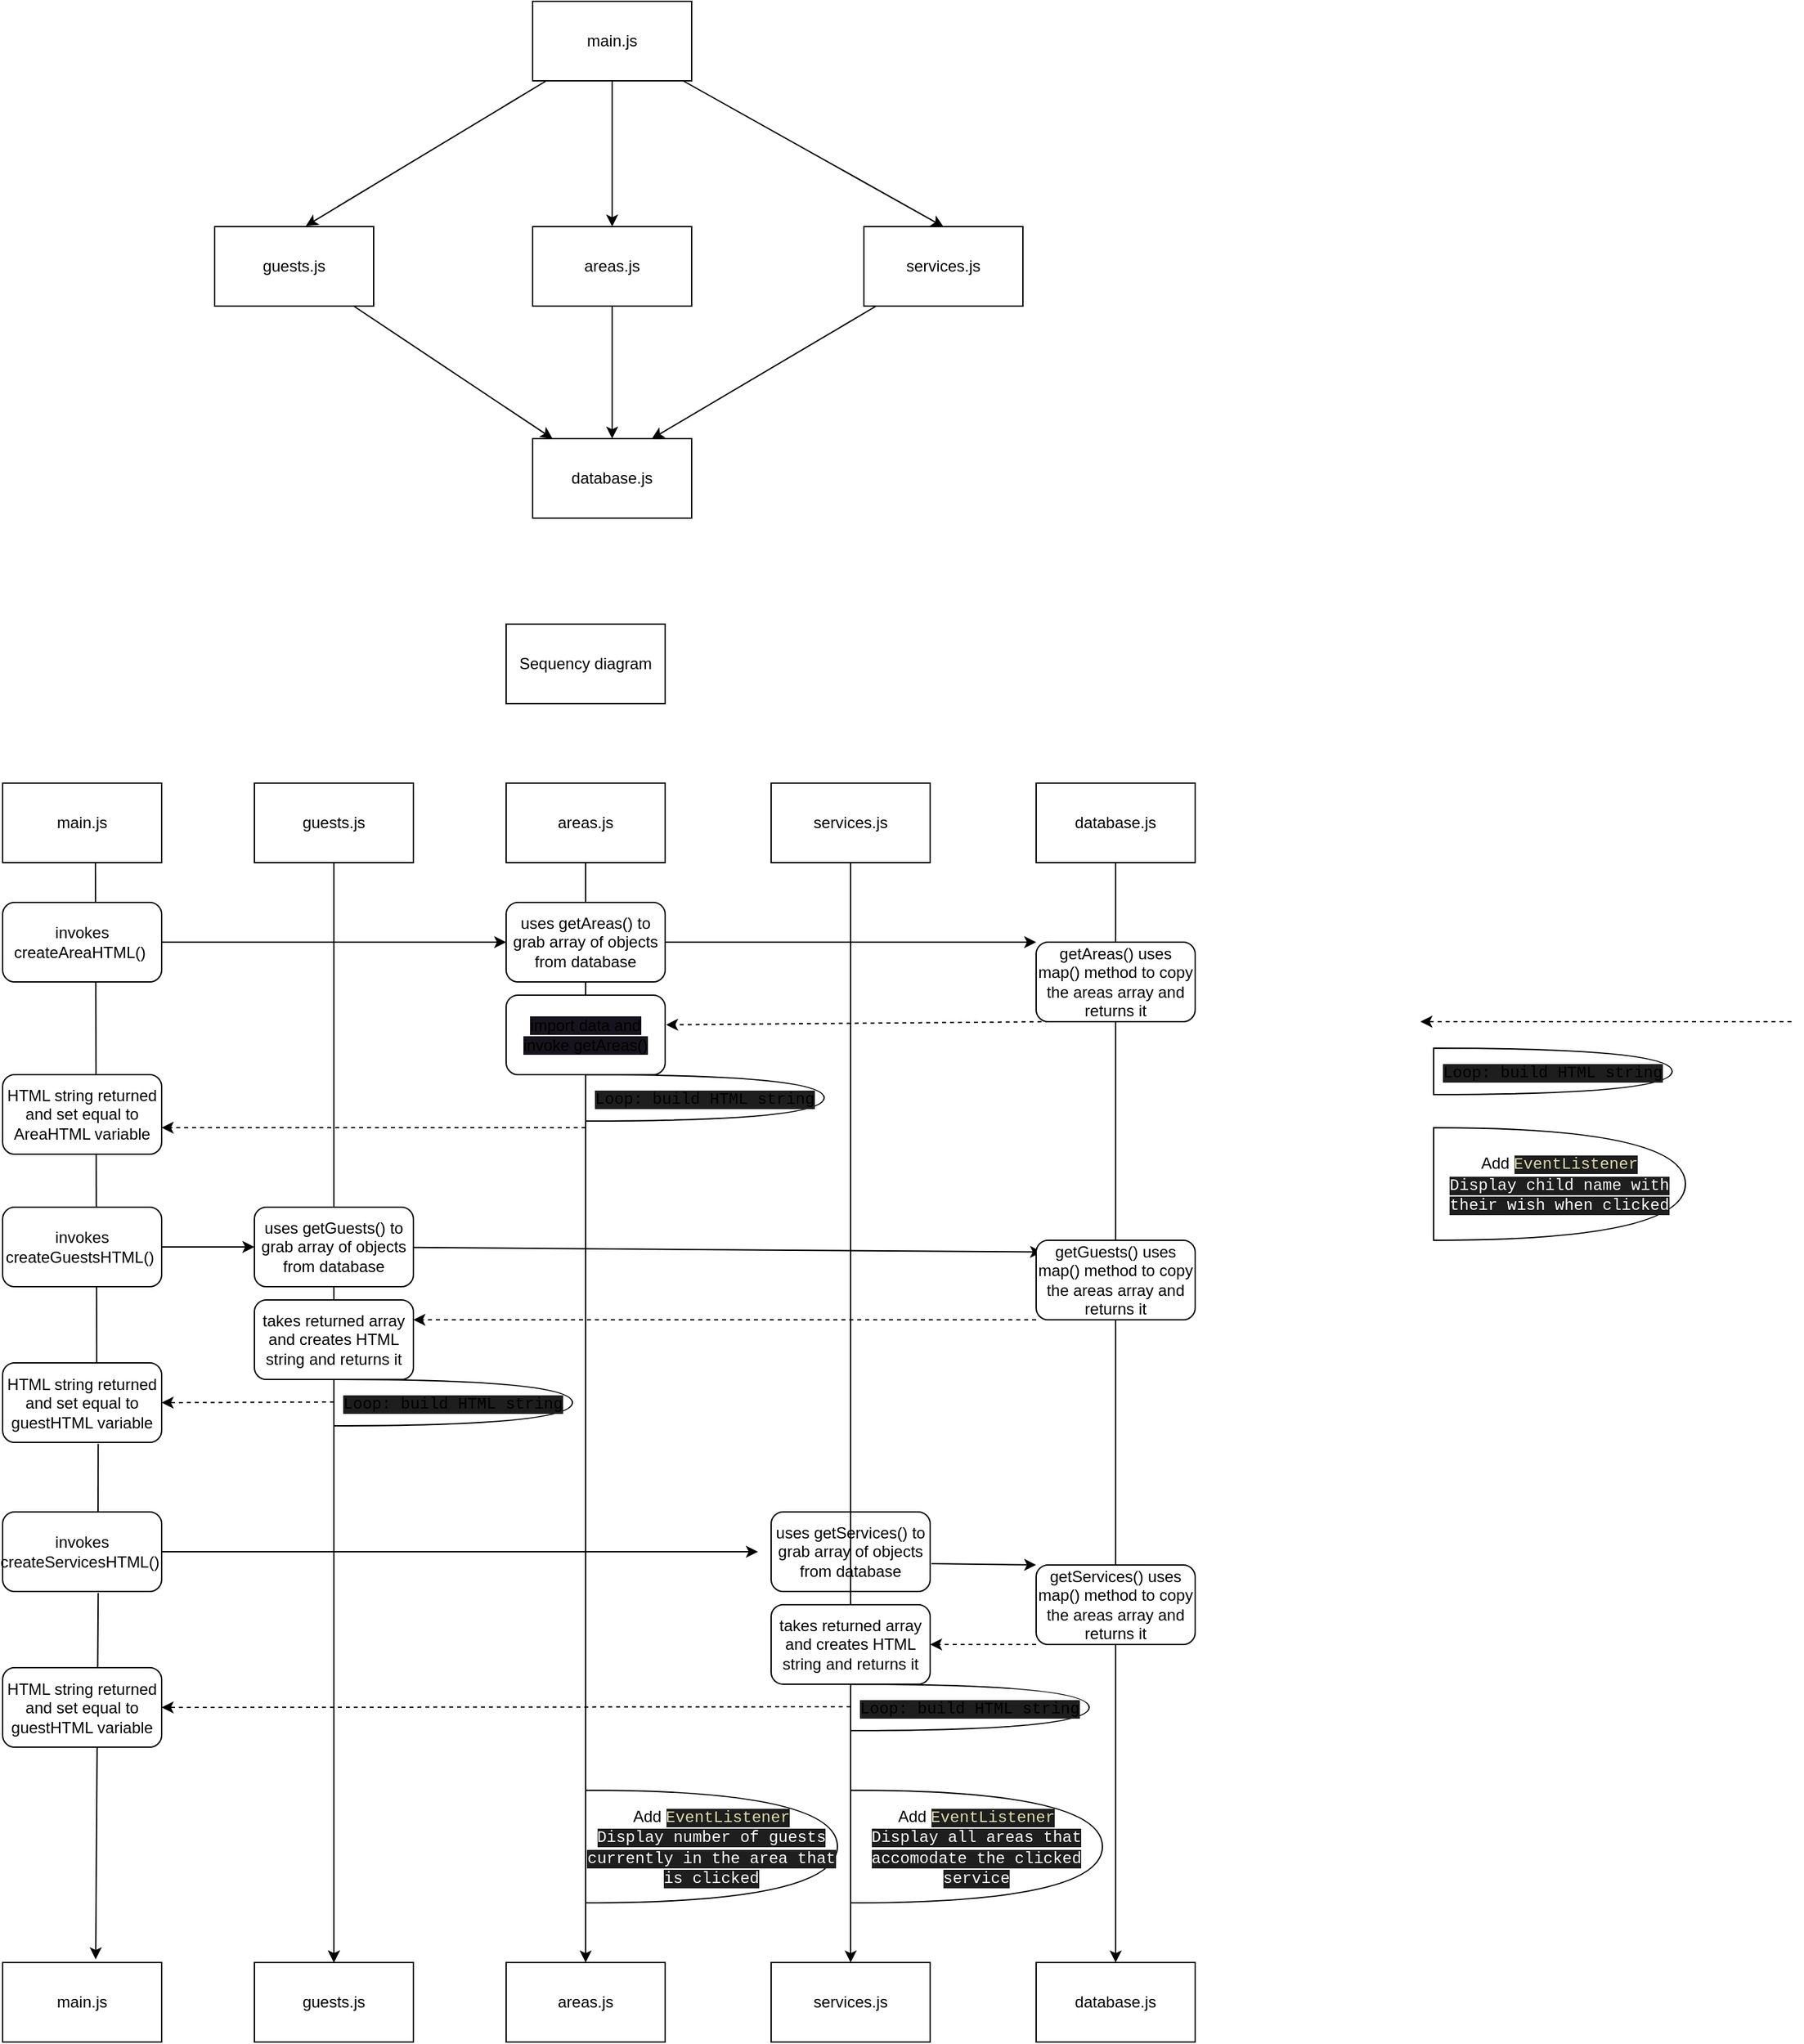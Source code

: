 <mxfile>
    <diagram id="NMBwBwnBxnR2zB0-ooCK" name="Page-1">
        <mxGraphModel dx="2771" dy="766" grid="1" gridSize="10" guides="1" tooltips="1" connect="1" arrows="1" fold="1" page="1" pageScale="1" pageWidth="1400" pageHeight="850" math="0" shadow="0">
            <root>
                <mxCell id="0"/>
                <mxCell id="1" parent="0"/>
                <mxCell id="8" style="edgeStyle=none;html=1;entryX=0.574;entryY=-0.009;entryDx=0;entryDy=0;entryPerimeter=0;" parent="1" source="2" target="4" edge="1">
                    <mxGeometry relative="1" as="geometry"/>
                </mxCell>
                <mxCell id="9" style="edgeStyle=none;html=1;entryX=0.5;entryY=0;entryDx=0;entryDy=0;" parent="1" source="2" target="5" edge="1">
                    <mxGeometry relative="1" as="geometry"/>
                </mxCell>
                <mxCell id="10" style="edgeStyle=none;html=1;entryX=0.5;entryY=0;entryDx=0;entryDy=0;" parent="1" source="2" target="6" edge="1">
                    <mxGeometry relative="1" as="geometry"/>
                </mxCell>
                <mxCell id="2" value="main.js" style="rounded=0;whiteSpace=wrap;html=1;" parent="1" vertex="1">
                    <mxGeometry x="300" y="10" width="120" height="60" as="geometry"/>
                </mxCell>
                <mxCell id="3" value="database.js" style="rounded=0;whiteSpace=wrap;html=1;" parent="1" vertex="1">
                    <mxGeometry x="300" y="340" width="120" height="60" as="geometry"/>
                </mxCell>
                <mxCell id="11" style="edgeStyle=none;html=1;" parent="1" source="4" target="3" edge="1">
                    <mxGeometry relative="1" as="geometry"/>
                </mxCell>
                <mxCell id="4" value="guests.js" style="rounded=0;whiteSpace=wrap;html=1;" parent="1" vertex="1">
                    <mxGeometry x="60" y="180" width="120" height="60" as="geometry"/>
                </mxCell>
                <mxCell id="12" style="edgeStyle=none;html=1;entryX=0.5;entryY=0;entryDx=0;entryDy=0;" parent="1" source="5" target="3" edge="1">
                    <mxGeometry relative="1" as="geometry"/>
                </mxCell>
                <mxCell id="5" value="areas.js" style="rounded=0;whiteSpace=wrap;html=1;" parent="1" vertex="1">
                    <mxGeometry x="300" y="180" width="120" height="60" as="geometry"/>
                </mxCell>
                <mxCell id="13" style="edgeStyle=none;html=1;entryX=0.75;entryY=0;entryDx=0;entryDy=0;" parent="1" source="6" target="3" edge="1">
                    <mxGeometry relative="1" as="geometry">
                        <mxPoint x="550" y="280" as="targetPoint"/>
                    </mxGeometry>
                </mxCell>
                <mxCell id="6" value="services.js" style="rounded=0;whiteSpace=wrap;html=1;" parent="1" vertex="1">
                    <mxGeometry x="550" y="180" width="120" height="60" as="geometry"/>
                </mxCell>
                <mxCell id="14" value="Sequency diagram" style="rounded=0;whiteSpace=wrap;html=1;" parent="1" vertex="1">
                    <mxGeometry x="280" y="480" width="120" height="60" as="geometry"/>
                </mxCell>
                <mxCell id="29" style="edgeStyle=none;html=1;" parent="1" source="15" target="20" edge="1">
                    <mxGeometry relative="1" as="geometry"/>
                </mxCell>
                <mxCell id="30" style="edgeStyle=none;html=1;entryX=0.5;entryY=0;entryDx=0;entryDy=0;" parent="1" source="15" target="20" edge="1">
                    <mxGeometry relative="1" as="geometry"/>
                </mxCell>
                <mxCell id="15" value="guests.js" style="rounded=0;whiteSpace=wrap;html=1;" parent="1" vertex="1">
                    <mxGeometry x="90" y="600" width="120" height="60" as="geometry"/>
                </mxCell>
                <mxCell id="28" style="edgeStyle=none;html=1;entryX=0.5;entryY=0;entryDx=0;entryDy=0;startArrow=none;" parent="1" source="34" target="22" edge="1">
                    <mxGeometry relative="1" as="geometry"/>
                </mxCell>
                <mxCell id="17" value="areas.js" style="rounded=0;whiteSpace=wrap;html=1;" parent="1" vertex="1">
                    <mxGeometry x="280" y="600" width="120" height="60" as="geometry"/>
                </mxCell>
                <mxCell id="27" style="edgeStyle=none;html=1;startArrow=none;" parent="1" source="71" target="23" edge="1">
                    <mxGeometry relative="1" as="geometry"/>
                </mxCell>
                <mxCell id="18" value="services.js" style="rounded=0;whiteSpace=wrap;html=1;" parent="1" vertex="1">
                    <mxGeometry x="480" y="600" width="120" height="60" as="geometry"/>
                </mxCell>
                <mxCell id="20" value="guests.js" style="rounded=0;whiteSpace=wrap;html=1;" parent="1" vertex="1">
                    <mxGeometry x="90" y="1490" width="120" height="60" as="geometry"/>
                </mxCell>
                <mxCell id="21" value="main.js" style="rounded=0;whiteSpace=wrap;html=1;" parent="1" vertex="1">
                    <mxGeometry x="-100" y="1490" width="120" height="60" as="geometry"/>
                </mxCell>
                <mxCell id="22" value="areas.js" style="rounded=0;whiteSpace=wrap;html=1;" parent="1" vertex="1">
                    <mxGeometry x="280" y="1490" width="120" height="60" as="geometry"/>
                </mxCell>
                <mxCell id="23" value="services.js" style="rounded=0;whiteSpace=wrap;html=1;" parent="1" vertex="1">
                    <mxGeometry x="480" y="1490" width="120" height="60" as="geometry"/>
                </mxCell>
                <mxCell id="24" value="database.js" style="rounded=0;whiteSpace=wrap;html=1;" parent="1" vertex="1">
                    <mxGeometry x="680" y="1490" width="120" height="60" as="geometry"/>
                </mxCell>
                <mxCell id="31" style="edgeStyle=none;html=1;entryX=0.5;entryY=0;entryDx=0;entryDy=0;startArrow=none;" parent="1" source="68" target="24" edge="1">
                    <mxGeometry relative="1" as="geometry"/>
                </mxCell>
                <mxCell id="19" value="database.js" style="rounded=0;whiteSpace=wrap;html=1;" parent="1" vertex="1">
                    <mxGeometry x="680" y="600" width="120" height="60" as="geometry"/>
                </mxCell>
                <mxCell id="33" style="edgeStyle=none;html=1;" parent="1" source="32" target="34" edge="1">
                    <mxGeometry relative="1" as="geometry">
                        <mxPoint x="90.0" y="720" as="targetPoint"/>
                    </mxGeometry>
                </mxCell>
                <mxCell id="35" value="" style="edgeStyle=none;html=1;entryX=0.5;entryY=0;entryDx=0;entryDy=0;endArrow=none;" parent="1" source="17" target="34" edge="1">
                    <mxGeometry relative="1" as="geometry">
                        <mxPoint x="340" y="660" as="sourcePoint"/>
                        <mxPoint x="340" y="1150" as="targetPoint"/>
                    </mxGeometry>
                </mxCell>
                <mxCell id="36" style="edgeStyle=none;html=1;entryX=0;entryY=0;entryDx=0;entryDy=0;" parent="1" source="34" target="37" edge="1">
                    <mxGeometry relative="1" as="geometry">
                        <mxPoint x="590" y="730" as="targetPoint"/>
                    </mxGeometry>
                </mxCell>
                <mxCell id="34" value="uses getAreas() to grab array of objects from database" style="rounded=1;whiteSpace=wrap;html=1;" parent="1" vertex="1">
                    <mxGeometry x="280.0" y="690" width="120" height="60" as="geometry"/>
                </mxCell>
                <mxCell id="38" value="" style="edgeStyle=none;html=1;entryX=0.5;entryY=0;entryDx=0;entryDy=0;endArrow=none;" parent="1" source="19" target="37" edge="1">
                    <mxGeometry relative="1" as="geometry">
                        <mxPoint x="740" y="660" as="sourcePoint"/>
                        <mxPoint x="740" y="1150" as="targetPoint"/>
                    </mxGeometry>
                </mxCell>
                <mxCell id="37" value="getAreas() uses map() method to copy the areas array and returns it" style="rounded=1;whiteSpace=wrap;html=1;" parent="1" vertex="1">
                    <mxGeometry x="680" y="720" width="120" height="60" as="geometry"/>
                </mxCell>
                <mxCell id="39" value="" style="endArrow=classic;dashed=1;html=1;" parent="1" edge="1">
                    <mxGeometry width="50" height="50" relative="1" as="geometry">
                        <mxPoint x="1250" y="780" as="sourcePoint"/>
                        <mxPoint x="970" y="780" as="targetPoint"/>
                    </mxGeometry>
                </mxCell>
                <mxCell id="40" value="&lt;span style=&quot;background-color: rgb(30, 30, 30); font-family: Menlo, Monaco, &amp;quot;Courier New&amp;quot;, monospace;&quot;&gt;Loop: build HTML string&lt;br&gt;&lt;/span&gt;" style="shape=or;whiteSpace=wrap;html=1;" parent="1" vertex="1">
                    <mxGeometry x="980" y="800" width="180" height="35" as="geometry"/>
                </mxCell>
                <mxCell id="41" value="Add&amp;nbsp;&lt;span style=&quot;background-color: rgb(30, 30, 30); font-family: Menlo, Monaco, &amp;quot;Courier New&amp;quot;, monospace;&quot;&gt;&lt;font color=&quot;#dcdcaa&quot;&gt;EventListener&lt;/font&gt;&lt;br&gt;&lt;font color=&quot;#ffffff&quot;&gt;Display child name with their wish when clicked&lt;/font&gt;&lt;br&gt;&lt;/span&gt;" style="shape=or;whiteSpace=wrap;html=1;" parent="1" vertex="1">
                    <mxGeometry x="980" y="860" width="190" height="85" as="geometry"/>
                </mxCell>
                <mxCell id="42" value="" style="endArrow=classic;dashed=1;html=1;exitX=0;exitY=0.5;exitDx=0;exitDy=0;entryX=1.006;entryY=0.373;entryDx=0;entryDy=0;entryPerimeter=0;" parent="1" target="44" edge="1">
                    <mxGeometry width="50" height="50" relative="1" as="geometry">
                        <mxPoint x="690" y="780" as="sourcePoint"/>
                        <mxPoint x="410" y="780" as="targetPoint"/>
                    </mxGeometry>
                </mxCell>
                <mxCell id="44" value="&lt;span style=&quot;background-color: rgb(24, 20, 29);&quot;&gt;import data and invoke getAreas()&lt;/span&gt;" style="rounded=1;whiteSpace=wrap;html=1;" parent="1" vertex="1">
                    <mxGeometry x="280" y="760" width="120" height="60" as="geometry"/>
                </mxCell>
                <mxCell id="45" value="&lt;span style=&quot;background-color: rgb(30, 30, 30); font-family: Menlo, Monaco, &amp;quot;Courier New&amp;quot;, monospace;&quot;&gt;Loop: build HTML string&lt;br&gt;&lt;/span&gt;" style="shape=or;whiteSpace=wrap;html=1;" parent="1" vertex="1">
                    <mxGeometry x="340" y="820" width="180" height="35" as="geometry"/>
                </mxCell>
                <mxCell id="47" value="" style="endArrow=classic;dashed=1;html=1;" parent="1" edge="1">
                    <mxGeometry width="50" height="50" relative="1" as="geometry">
                        <mxPoint x="340" y="860" as="sourcePoint"/>
                        <mxPoint x="20" y="860" as="targetPoint"/>
                    </mxGeometry>
                </mxCell>
                <mxCell id="51" style="edgeStyle=none;html=1;entryX=0;entryY=0.5;entryDx=0;entryDy=0;" parent="1" source="49" target="50" edge="1">
                    <mxGeometry relative="1" as="geometry"/>
                </mxCell>
                <mxCell id="54" style="edgeStyle=none;html=1;entryX=0.037;entryY=0.147;entryDx=0;entryDy=0;entryPerimeter=0;" parent="1" source="50" target="52" edge="1">
                    <mxGeometry relative="1" as="geometry"/>
                </mxCell>
                <mxCell id="50" value="uses getGuests() to grab array of objects from database" style="rounded=1;whiteSpace=wrap;html=1;" parent="1" vertex="1">
                    <mxGeometry x="90" y="920" width="120" height="60" as="geometry"/>
                </mxCell>
                <mxCell id="53" value="" style="edgeStyle=none;html=1;entryX=0.5;entryY=0;entryDx=0;entryDy=0;startArrow=none;endArrow=none;" parent="1" source="37" target="52" edge="1">
                    <mxGeometry relative="1" as="geometry">
                        <mxPoint x="740" y="780" as="sourcePoint"/>
                        <mxPoint x="740" y="1620" as="targetPoint"/>
                    </mxGeometry>
                </mxCell>
                <mxCell id="52" value="getGuests() uses map() method to copy the areas array and returns it" style="rounded=1;whiteSpace=wrap;html=1;" parent="1" vertex="1">
                    <mxGeometry x="680" y="945" width="120" height="60" as="geometry"/>
                </mxCell>
                <mxCell id="55" value="takes returned array and creates HTML string and returns it" style="rounded=1;whiteSpace=wrap;html=1;" parent="1" vertex="1">
                    <mxGeometry x="90" y="990" width="120" height="60" as="geometry"/>
                </mxCell>
                <mxCell id="56" value="" style="endArrow=classic;dashed=1;html=1;entryX=1;entryY=0.25;entryDx=0;entryDy=0;" parent="1" target="55" edge="1">
                    <mxGeometry width="50" height="50" relative="1" as="geometry">
                        <mxPoint x="680" y="1005" as="sourcePoint"/>
                        <mxPoint x="400" y="1005" as="targetPoint"/>
                    </mxGeometry>
                </mxCell>
                <mxCell id="57" value="&lt;span style=&quot;background-color: rgb(30, 30, 30); font-family: Menlo, Monaco, &amp;quot;Courier New&amp;quot;, monospace;&quot;&gt;Loop: build HTML string&lt;br&gt;&lt;/span&gt;" style="shape=or;whiteSpace=wrap;html=1;" parent="1" vertex="1">
                    <mxGeometry x="150" y="1050" width="180" height="35" as="geometry"/>
                </mxCell>
                <mxCell id="59" value="" style="edgeStyle=none;html=1;entryX=0.592;entryY=0.106;entryDx=0;entryDy=0;entryPerimeter=0;endArrow=none;" parent="1" target="58" edge="1">
                    <mxGeometry relative="1" as="geometry">
                        <mxPoint x="-30" y="650" as="sourcePoint"/>
                        <mxPoint x="-28.96" y="1626.36" as="targetPoint"/>
                    </mxGeometry>
                </mxCell>
                <mxCell id="63" style="edgeStyle=none;html=1;entryX=0.585;entryY=-0.04;entryDx=0;entryDy=0;entryPerimeter=0;exitX=0.601;exitY=1.018;exitDx=0;exitDy=0;exitPerimeter=0;startArrow=none;" parent="1" source="64" target="21" edge="1">
                    <mxGeometry relative="1" as="geometry"/>
                </mxCell>
                <mxCell id="58" value="HTML string returned and set equal to guestHTML variable" style="rounded=1;whiteSpace=wrap;html=1;" parent="1" vertex="1">
                    <mxGeometry x="-100" y="1037.5" width="120" height="60" as="geometry"/>
                </mxCell>
                <mxCell id="60" value="" style="endArrow=classic;dashed=1;html=1;entryX=1;entryY=0.5;entryDx=0;entryDy=0;" parent="1" target="58" edge="1">
                    <mxGeometry width="50" height="50" relative="1" as="geometry">
                        <mxPoint x="150" y="1067.02" as="sourcePoint"/>
                        <mxPoint x="-130" y="1067.02" as="targetPoint"/>
                    </mxGeometry>
                </mxCell>
                <mxCell id="32" value="invokes createAreaHTML()&amp;nbsp;" style="rounded=1;whiteSpace=wrap;html=1;" parent="1" vertex="1">
                    <mxGeometry x="-100" y="690" width="120" height="60" as="geometry"/>
                </mxCell>
                <mxCell id="48" value="HTML string returned and set equal to AreaHTML variable" style="rounded=1;whiteSpace=wrap;html=1;" parent="1" vertex="1">
                    <mxGeometry x="-100" y="820" width="120" height="60" as="geometry"/>
                </mxCell>
                <mxCell id="49" value="invokes createGuestsHTML()&amp;nbsp;" style="rounded=1;whiteSpace=wrap;html=1;" parent="1" vertex="1">
                    <mxGeometry x="-100" y="920" width="120" height="60" as="geometry"/>
                </mxCell>
                <mxCell id="16" value="main.js" style="rounded=0;whiteSpace=wrap;html=1;" parent="1" vertex="1">
                    <mxGeometry x="-100" y="600" width="120" height="60" as="geometry"/>
                </mxCell>
                <mxCell id="65" value="" style="edgeStyle=none;html=1;entryX=0.6;entryY=0.05;entryDx=0;entryDy=0;entryPerimeter=0;exitX=0.601;exitY=1.018;exitDx=0;exitDy=0;exitPerimeter=0;endArrow=none;" edge="1" parent="1" source="58" target="64">
                    <mxGeometry relative="1" as="geometry">
                        <mxPoint x="-27.88" y="1098.58" as="sourcePoint"/>
                        <mxPoint x="-29.8" y="1617.6" as="targetPoint"/>
                    </mxGeometry>
                </mxCell>
                <mxCell id="67" style="edgeStyle=none;html=1;" edge="1" parent="1" source="64">
                    <mxGeometry relative="1" as="geometry">
                        <mxPoint x="470" y="1180" as="targetPoint"/>
                    </mxGeometry>
                </mxCell>
                <mxCell id="64" value="invokes createServicesHTML()&amp;nbsp;" style="rounded=1;whiteSpace=wrap;html=1;" vertex="1" parent="1">
                    <mxGeometry x="-100" y="1150" width="120" height="60" as="geometry"/>
                </mxCell>
                <mxCell id="70" style="edgeStyle=none;html=1;exitX=1.008;exitY=0.65;exitDx=0;exitDy=0;exitPerimeter=0;entryX=0;entryY=0;entryDx=0;entryDy=0;" edge="1" parent="1" source="66" target="68">
                    <mxGeometry relative="1" as="geometry">
                        <mxPoint x="670" y="1190" as="targetPoint"/>
                    </mxGeometry>
                </mxCell>
                <mxCell id="66" value="uses getServices() to grab array of objects from database" style="rounded=1;whiteSpace=wrap;html=1;" vertex="1" parent="1">
                    <mxGeometry x="480" y="1150" width="120" height="60" as="geometry"/>
                </mxCell>
                <mxCell id="69" value="" style="edgeStyle=none;html=1;entryX=0.5;entryY=0;entryDx=0;entryDy=0;startArrow=none;endArrow=none;" edge="1" parent="1" source="52" target="68">
                    <mxGeometry relative="1" as="geometry">
                        <mxPoint x="740" y="1005" as="sourcePoint"/>
                        <mxPoint x="740" y="1620" as="targetPoint"/>
                    </mxGeometry>
                </mxCell>
                <mxCell id="68" value="getServices() uses map() method to copy the areas array and returns it" style="rounded=1;whiteSpace=wrap;html=1;" vertex="1" parent="1">
                    <mxGeometry x="680" y="1190" width="120" height="60" as="geometry"/>
                </mxCell>
                <mxCell id="72" value="" style="edgeStyle=none;html=1;endArrow=none;" edge="1" parent="1" source="18" target="71">
                    <mxGeometry relative="1" as="geometry">
                        <mxPoint x="540" y="660" as="sourcePoint"/>
                        <mxPoint x="540" y="1620" as="targetPoint"/>
                    </mxGeometry>
                </mxCell>
                <mxCell id="71" value="takes returned array and creates HTML string and returns it" style="rounded=1;whiteSpace=wrap;html=1;" vertex="1" parent="1">
                    <mxGeometry x="480" y="1220" width="120" height="60" as="geometry"/>
                </mxCell>
                <mxCell id="73" value="" style="endArrow=classic;dashed=1;html=1;exitX=0;exitY=1;exitDx=0;exitDy=0;entryX=1;entryY=0.5;entryDx=0;entryDy=0;" edge="1" parent="1" source="68" target="71">
                    <mxGeometry width="50" height="50" relative="1" as="geometry">
                        <mxPoint x="900" y="1070" as="sourcePoint"/>
                        <mxPoint x="620" y="1070" as="targetPoint"/>
                    </mxGeometry>
                </mxCell>
                <mxCell id="74" value="&lt;span style=&quot;background-color: rgb(30, 30, 30); font-family: Menlo, Monaco, &amp;quot;Courier New&amp;quot;, monospace;&quot;&gt;Loop: build HTML string&lt;br&gt;&lt;/span&gt;" style="shape=or;whiteSpace=wrap;html=1;" vertex="1" parent="1">
                    <mxGeometry x="540" y="1280" width="180" height="35" as="geometry"/>
                </mxCell>
                <mxCell id="75" value="HTML string returned and set equal to guestHTML variable" style="rounded=1;whiteSpace=wrap;html=1;" vertex="1" parent="1">
                    <mxGeometry x="-100" y="1267.5" width="120" height="60" as="geometry"/>
                </mxCell>
                <mxCell id="76" value="" style="endArrow=classic;dashed=1;html=1;entryX=1;entryY=0.5;entryDx=0;entryDy=0;" edge="1" parent="1" target="75">
                    <mxGeometry width="50" height="50" relative="1" as="geometry">
                        <mxPoint x="540" y="1297" as="sourcePoint"/>
                        <mxPoint x="260" y="1297" as="targetPoint"/>
                    </mxGeometry>
                </mxCell>
                <mxCell id="77" value="Add&amp;nbsp;&lt;span style=&quot;background-color: rgb(30, 30, 30); font-family: Menlo, Monaco, &amp;quot;Courier New&amp;quot;, monospace;&quot;&gt;&lt;font color=&quot;#dcdcaa&quot;&gt;EventListener&lt;/font&gt;&lt;br&gt;&lt;font color=&quot;#ffffff&quot;&gt;Display number of guests currently in the area that is clicked&lt;/font&gt;&lt;br&gt;&lt;/span&gt;" style="shape=or;whiteSpace=wrap;html=1;" vertex="1" parent="1">
                    <mxGeometry x="340" y="1360" width="190" height="85" as="geometry"/>
                </mxCell>
                <mxCell id="78" value="Add&amp;nbsp;&lt;span style=&quot;background-color: rgb(30, 30, 30); font-family: Menlo, Monaco, &amp;quot;Courier New&amp;quot;, monospace;&quot;&gt;&lt;font color=&quot;#dcdcaa&quot;&gt;EventListener&lt;/font&gt;&lt;br&gt;&lt;font color=&quot;#ffffff&quot;&gt;Display all areas that accomodate the clicked service&lt;/font&gt;&lt;br&gt;&lt;/span&gt;" style="shape=or;whiteSpace=wrap;html=1;" vertex="1" parent="1">
                    <mxGeometry x="540" y="1360" width="190" height="85" as="geometry"/>
                </mxCell>
            </root>
        </mxGraphModel>
    </diagram>
</mxfile>